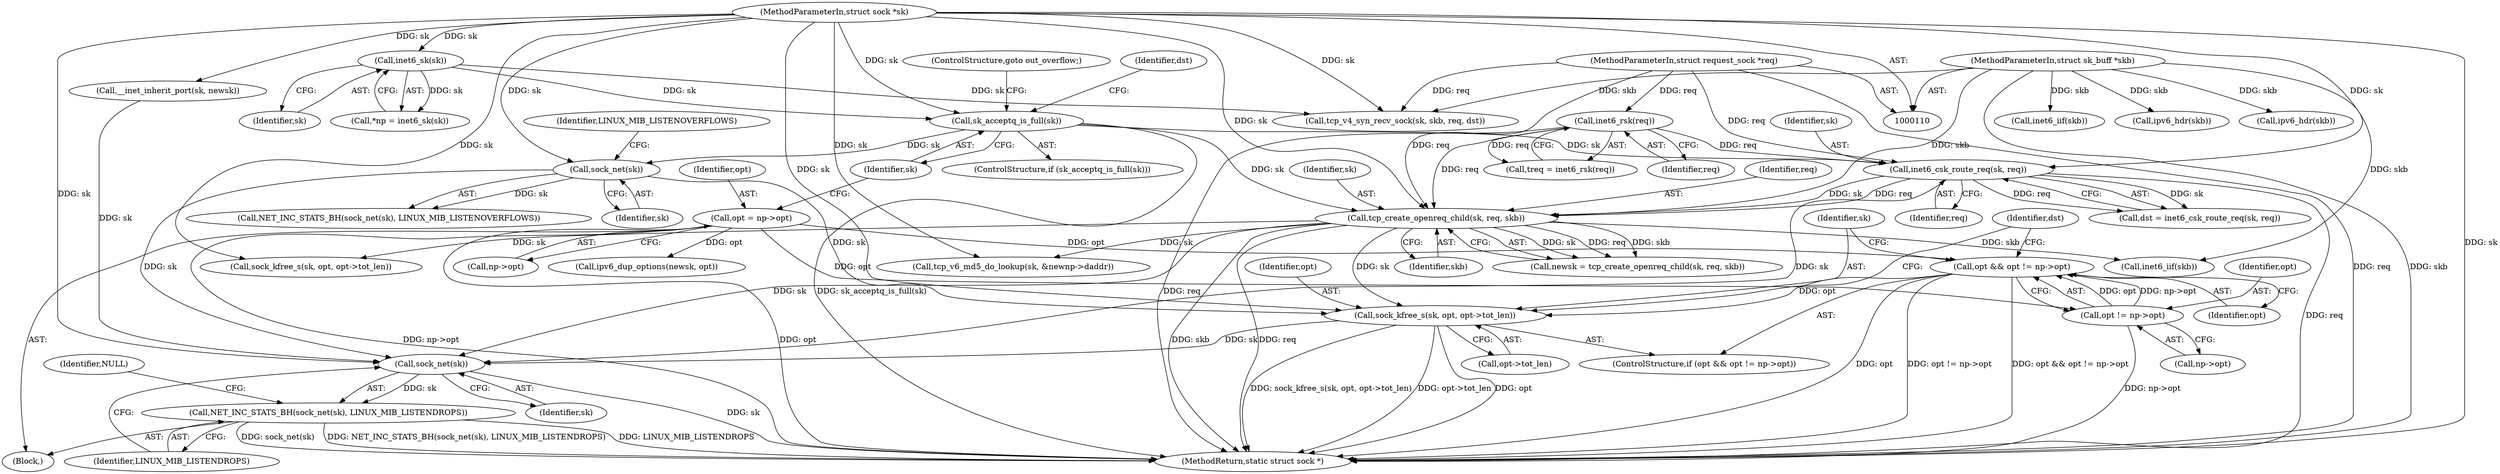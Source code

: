 digraph "0_linux_f6d8bd051c391c1c0458a30b2a7abcd939329259_33@API" {
"1000589" [label="(Call,sock_kfree_s(sk, opt, opt->tot_len))"];
"1000284" [label="(Call,tcp_create_openreq_child(sk, req, skb))"];
"1000266" [label="(Call,sk_acceptq_is_full(sk))"];
"1000121" [label="(Call,inet6_sk(sk))"];
"1000111" [label="(MethodParameterIn,struct sock *sk)"];
"1000275" [label="(Call,inet6_csk_route_req(sk, req))"];
"1000258" [label="(Call,inet6_rsk(req))"];
"1000113" [label="(MethodParameterIn,struct request_sock *req)"];
"1000112" [label="(MethodParameterIn,struct sk_buff *skb)"];
"1000577" [label="(Call,sock_net(sk))"];
"1000582" [label="(Call,opt && opt != np->opt)"];
"1000260" [label="(Call,opt = np->opt)"];
"1000584" [label="(Call,opt != np->opt)"];
"1000599" [label="(Call,sock_net(sk))"];
"1000598" [label="(Call,NET_INC_STATS_BH(sock_net(sk), LINUX_MIB_LISTENDROPS))"];
"1000238" [label="(Call,inet6_iif(skb))"];
"1000261" [label="(Identifier,opt)"];
"1000265" [label="(ControlStructure,if (sk_acceptq_is_full(sk)))"];
"1000596" [label="(Identifier,dst)"];
"1000592" [label="(Call,opt->tot_len)"];
"1000258" [label="(Call,inet6_rsk(req))"];
"1000591" [label="(Identifier,opt)"];
"1000121" [label="(Call,inet6_sk(sk))"];
"1000589" [label="(Call,sock_kfree_s(sk, opt, opt->tot_len))"];
"1000577" [label="(Call,sock_net(sk))"];
"1000273" [label="(Call,dst = inet6_csk_route_req(sk, req))"];
"1000268" [label="(ControlStructure,goto out_overflow;)"];
"1000287" [label="(Identifier,skb)"];
"1000599" [label="(Call,sock_net(sk))"];
"1000277" [label="(Identifier,req)"];
"1000122" [label="(Identifier,sk)"];
"1000276" [label="(Identifier,sk)"];
"1000119" [label="(Call,*np = inet6_sk(sk))"];
"1000112" [label="(MethodParameterIn,struct sk_buff *skb)"];
"1000576" [label="(Call,NET_INC_STATS_BH(sock_net(sk), LINUX_MIB_LISTENOVERFLOWS))"];
"1000282" [label="(Call,newsk = tcp_create_openreq_child(sk, req, skb))"];
"1000139" [label="(Call,tcp_v4_syn_recv_sock(sk, skb, req, dst))"];
"1000266" [label="(Call,sk_acceptq_is_full(sk))"];
"1000578" [label="(Identifier,sk)"];
"1000275" [label="(Call,inet6_csk_route_req(sk, req))"];
"1000284" [label="(Call,tcp_create_openreq_child(sk, req, skb))"];
"1000262" [label="(Call,np->opt)"];
"1000245" [label="(Call,ipv6_hdr(skb))"];
"1000579" [label="(Identifier,LINUX_MIB_LISTENOVERFLOWS)"];
"1000463" [label="(Call,sock_kfree_s(sk, opt, opt->tot_len))"];
"1000115" [label="(Block,)"];
"1000260" [label="(Call,opt = np->opt)"];
"1000286" [label="(Identifier,req)"];
"1000444" [label="(Call,ipv6_hdr(skb))"];
"1000590" [label="(Identifier,sk)"];
"1000583" [label="(Identifier,opt)"];
"1000454" [label="(Call,ipv6_dup_options(newsk, opt))"];
"1000581" [label="(ControlStructure,if (opt && opt != np->opt))"];
"1000562" [label="(Call,__inet_inherit_port(sk, newsk))"];
"1000586" [label="(Call,np->opt)"];
"1000267" [label="(Identifier,sk)"];
"1000598" [label="(Call,NET_INC_STATS_BH(sock_net(sk), LINUX_MIB_LISTENDROPS))"];
"1000437" [label="(Call,inet6_iif(skb))"];
"1000601" [label="(Identifier,LINUX_MIB_LISTENDROPS)"];
"1000256" [label="(Call,treq = inet6_rsk(req))"];
"1000271" [label="(Identifier,dst)"];
"1000585" [label="(Identifier,opt)"];
"1000111" [label="(MethodParameterIn,struct sock *sk)"];
"1000113" [label="(MethodParameterIn,struct request_sock *req)"];
"1000259" [label="(Identifier,req)"];
"1000584" [label="(Call,opt != np->opt)"];
"1000527" [label="(Call,tcp_v6_md5_do_lookup(sk, &newnp->daddr))"];
"1000604" [label="(MethodReturn,static struct sock *)"];
"1000603" [label="(Identifier,NULL)"];
"1000285" [label="(Identifier,sk)"];
"1000582" [label="(Call,opt && opt != np->opt)"];
"1000600" [label="(Identifier,sk)"];
"1000589" -> "1000581"  [label="AST: "];
"1000589" -> "1000592"  [label="CFG: "];
"1000590" -> "1000589"  [label="AST: "];
"1000591" -> "1000589"  [label="AST: "];
"1000592" -> "1000589"  [label="AST: "];
"1000596" -> "1000589"  [label="CFG: "];
"1000589" -> "1000604"  [label="DDG: sock_kfree_s(sk, opt, opt->tot_len)"];
"1000589" -> "1000604"  [label="DDG: opt->tot_len"];
"1000589" -> "1000604"  [label="DDG: opt"];
"1000284" -> "1000589"  [label="DDG: sk"];
"1000577" -> "1000589"  [label="DDG: sk"];
"1000111" -> "1000589"  [label="DDG: sk"];
"1000582" -> "1000589"  [label="DDG: opt"];
"1000589" -> "1000599"  [label="DDG: sk"];
"1000284" -> "1000282"  [label="AST: "];
"1000284" -> "1000287"  [label="CFG: "];
"1000285" -> "1000284"  [label="AST: "];
"1000286" -> "1000284"  [label="AST: "];
"1000287" -> "1000284"  [label="AST: "];
"1000282" -> "1000284"  [label="CFG: "];
"1000284" -> "1000604"  [label="DDG: req"];
"1000284" -> "1000604"  [label="DDG: skb"];
"1000284" -> "1000282"  [label="DDG: sk"];
"1000284" -> "1000282"  [label="DDG: req"];
"1000284" -> "1000282"  [label="DDG: skb"];
"1000266" -> "1000284"  [label="DDG: sk"];
"1000275" -> "1000284"  [label="DDG: sk"];
"1000275" -> "1000284"  [label="DDG: req"];
"1000111" -> "1000284"  [label="DDG: sk"];
"1000258" -> "1000284"  [label="DDG: req"];
"1000113" -> "1000284"  [label="DDG: req"];
"1000112" -> "1000284"  [label="DDG: skb"];
"1000284" -> "1000437"  [label="DDG: skb"];
"1000284" -> "1000463"  [label="DDG: sk"];
"1000284" -> "1000527"  [label="DDG: sk"];
"1000284" -> "1000599"  [label="DDG: sk"];
"1000266" -> "1000265"  [label="AST: "];
"1000266" -> "1000267"  [label="CFG: "];
"1000267" -> "1000266"  [label="AST: "];
"1000268" -> "1000266"  [label="CFG: "];
"1000271" -> "1000266"  [label="CFG: "];
"1000266" -> "1000604"  [label="DDG: sk_acceptq_is_full(sk)"];
"1000121" -> "1000266"  [label="DDG: sk"];
"1000111" -> "1000266"  [label="DDG: sk"];
"1000266" -> "1000275"  [label="DDG: sk"];
"1000266" -> "1000577"  [label="DDG: sk"];
"1000121" -> "1000119"  [label="AST: "];
"1000121" -> "1000122"  [label="CFG: "];
"1000122" -> "1000121"  [label="AST: "];
"1000119" -> "1000121"  [label="CFG: "];
"1000121" -> "1000119"  [label="DDG: sk"];
"1000111" -> "1000121"  [label="DDG: sk"];
"1000121" -> "1000139"  [label="DDG: sk"];
"1000111" -> "1000110"  [label="AST: "];
"1000111" -> "1000604"  [label="DDG: sk"];
"1000111" -> "1000139"  [label="DDG: sk"];
"1000111" -> "1000275"  [label="DDG: sk"];
"1000111" -> "1000463"  [label="DDG: sk"];
"1000111" -> "1000527"  [label="DDG: sk"];
"1000111" -> "1000562"  [label="DDG: sk"];
"1000111" -> "1000577"  [label="DDG: sk"];
"1000111" -> "1000599"  [label="DDG: sk"];
"1000275" -> "1000273"  [label="AST: "];
"1000275" -> "1000277"  [label="CFG: "];
"1000276" -> "1000275"  [label="AST: "];
"1000277" -> "1000275"  [label="AST: "];
"1000273" -> "1000275"  [label="CFG: "];
"1000275" -> "1000604"  [label="DDG: req"];
"1000275" -> "1000273"  [label="DDG: sk"];
"1000275" -> "1000273"  [label="DDG: req"];
"1000258" -> "1000275"  [label="DDG: req"];
"1000113" -> "1000275"  [label="DDG: req"];
"1000275" -> "1000599"  [label="DDG: sk"];
"1000258" -> "1000256"  [label="AST: "];
"1000258" -> "1000259"  [label="CFG: "];
"1000259" -> "1000258"  [label="AST: "];
"1000256" -> "1000258"  [label="CFG: "];
"1000258" -> "1000604"  [label="DDG: req"];
"1000258" -> "1000256"  [label="DDG: req"];
"1000113" -> "1000258"  [label="DDG: req"];
"1000113" -> "1000110"  [label="AST: "];
"1000113" -> "1000604"  [label="DDG: req"];
"1000113" -> "1000139"  [label="DDG: req"];
"1000112" -> "1000110"  [label="AST: "];
"1000112" -> "1000604"  [label="DDG: skb"];
"1000112" -> "1000139"  [label="DDG: skb"];
"1000112" -> "1000238"  [label="DDG: skb"];
"1000112" -> "1000245"  [label="DDG: skb"];
"1000112" -> "1000437"  [label="DDG: skb"];
"1000112" -> "1000444"  [label="DDG: skb"];
"1000577" -> "1000576"  [label="AST: "];
"1000577" -> "1000578"  [label="CFG: "];
"1000578" -> "1000577"  [label="AST: "];
"1000579" -> "1000577"  [label="CFG: "];
"1000577" -> "1000576"  [label="DDG: sk"];
"1000577" -> "1000599"  [label="DDG: sk"];
"1000582" -> "1000581"  [label="AST: "];
"1000582" -> "1000583"  [label="CFG: "];
"1000582" -> "1000584"  [label="CFG: "];
"1000583" -> "1000582"  [label="AST: "];
"1000584" -> "1000582"  [label="AST: "];
"1000590" -> "1000582"  [label="CFG: "];
"1000596" -> "1000582"  [label="CFG: "];
"1000582" -> "1000604"  [label="DDG: opt"];
"1000582" -> "1000604"  [label="DDG: opt != np->opt"];
"1000582" -> "1000604"  [label="DDG: opt && opt != np->opt"];
"1000260" -> "1000582"  [label="DDG: opt"];
"1000584" -> "1000582"  [label="DDG: opt"];
"1000584" -> "1000582"  [label="DDG: np->opt"];
"1000260" -> "1000115"  [label="AST: "];
"1000260" -> "1000262"  [label="CFG: "];
"1000261" -> "1000260"  [label="AST: "];
"1000262" -> "1000260"  [label="AST: "];
"1000267" -> "1000260"  [label="CFG: "];
"1000260" -> "1000604"  [label="DDG: np->opt"];
"1000260" -> "1000604"  [label="DDG: opt"];
"1000260" -> "1000454"  [label="DDG: opt"];
"1000260" -> "1000584"  [label="DDG: opt"];
"1000584" -> "1000586"  [label="CFG: "];
"1000585" -> "1000584"  [label="AST: "];
"1000586" -> "1000584"  [label="AST: "];
"1000584" -> "1000604"  [label="DDG: np->opt"];
"1000599" -> "1000598"  [label="AST: "];
"1000599" -> "1000600"  [label="CFG: "];
"1000600" -> "1000599"  [label="AST: "];
"1000601" -> "1000599"  [label="CFG: "];
"1000599" -> "1000604"  [label="DDG: sk"];
"1000599" -> "1000598"  [label="DDG: sk"];
"1000562" -> "1000599"  [label="DDG: sk"];
"1000598" -> "1000115"  [label="AST: "];
"1000598" -> "1000601"  [label="CFG: "];
"1000601" -> "1000598"  [label="AST: "];
"1000603" -> "1000598"  [label="CFG: "];
"1000598" -> "1000604"  [label="DDG: sock_net(sk)"];
"1000598" -> "1000604"  [label="DDG: NET_INC_STATS_BH(sock_net(sk), LINUX_MIB_LISTENDROPS)"];
"1000598" -> "1000604"  [label="DDG: LINUX_MIB_LISTENDROPS"];
}
